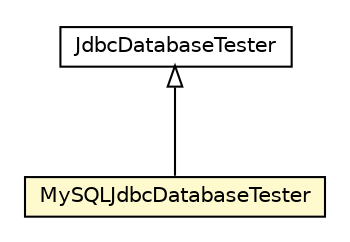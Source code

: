 #!/usr/local/bin/dot
#
# Class diagram 
# Generated by UMLGraph version R5_6_6-8-g8d7759 (http://www.umlgraph.org/)
#

digraph G {
	edge [fontname="Helvetica",fontsize=10,labelfontname="Helvetica",labelfontsize=10];
	node [fontname="Helvetica",fontsize=10,shape=plaintext];
	nodesep=0.25;
	ranksep=0.5;
	// org.dayatang.dbunit.MySQLJdbcDatabaseTester
	c65792 [label=<<table title="org.dayatang.dbunit.MySQLJdbcDatabaseTester" border="0" cellborder="1" cellspacing="0" cellpadding="2" port="p" bgcolor="lemonChiffon" href="./MySQLJdbcDatabaseTester.html">
		<tr><td><table border="0" cellspacing="0" cellpadding="1">
<tr><td align="center" balign="center"> MySQLJdbcDatabaseTester </td></tr>
		</table></td></tr>
		</table>>, URL="./MySQLJdbcDatabaseTester.html", fontname="Helvetica", fontcolor="black", fontsize=10.0];
	//org.dayatang.dbunit.MySQLJdbcDatabaseTester extends org.dbunit.JdbcDatabaseTester
	c65937:p -> c65792:p [dir=back,arrowtail=empty];
	// org.dbunit.JdbcDatabaseTester
	c65937 [label=<<table title="org.dbunit.JdbcDatabaseTester" border="0" cellborder="1" cellspacing="0" cellpadding="2" port="p">
		<tr><td><table border="0" cellspacing="0" cellpadding="1">
<tr><td align="center" balign="center"> JdbcDatabaseTester </td></tr>
		</table></td></tr>
		</table>>, URL="null", fontname="Helvetica", fontcolor="black", fontsize=10.0];
}

